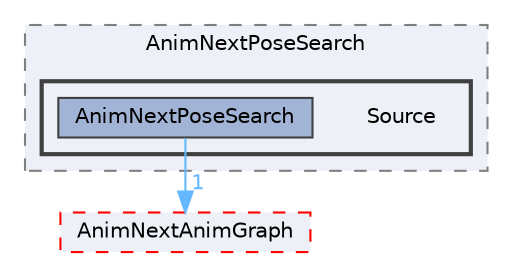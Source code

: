 digraph "Source"
{
 // INTERACTIVE_SVG=YES
 // LATEX_PDF_SIZE
  bgcolor="transparent";
  edge [fontname=Helvetica,fontsize=10,labelfontname=Helvetica,labelfontsize=10];
  node [fontname=Helvetica,fontsize=10,shape=box,height=0.2,width=0.4];
  compound=true
  subgraph clusterdir_4ba8274a49f2dcad9619aa8ed4220785 {
    graph [ bgcolor="#edf0f7", pencolor="grey50", label="AnimNextPoseSearch", fontname=Helvetica,fontsize=10 style="filled,dashed", URL="dir_4ba8274a49f2dcad9619aa8ed4220785.html",tooltip=""]
  subgraph clusterdir_ca4ea9d41ce6a24649d777a43746dba8 {
    graph [ bgcolor="#edf0f7", pencolor="grey25", label="", fontname=Helvetica,fontsize=10 style="filled,bold", URL="dir_ca4ea9d41ce6a24649d777a43746dba8.html",tooltip=""]
    dir_ca4ea9d41ce6a24649d777a43746dba8 [shape=plaintext, label="Source"];
  dir_4e22fe90860cb49c23b1bb18e8acc1e1 [label="AnimNextPoseSearch", fillcolor="#a2b4d6", color="grey25", style="filled", URL="dir_4e22fe90860cb49c23b1bb18e8acc1e1.html",tooltip=""];
  }
  }
  dir_810494446f570897aa4f80899db095f4 [label="AnimNextAnimGraph", fillcolor="#edf0f7", color="red", style="filled,dashed", URL="dir_810494446f570897aa4f80899db095f4.html",tooltip=""];
  dir_4e22fe90860cb49c23b1bb18e8acc1e1->dir_810494446f570897aa4f80899db095f4 [headlabel="1", labeldistance=1.5 headhref="dir_000047_000044.html" href="dir_000047_000044.html" color="steelblue1" fontcolor="steelblue1"];
}
